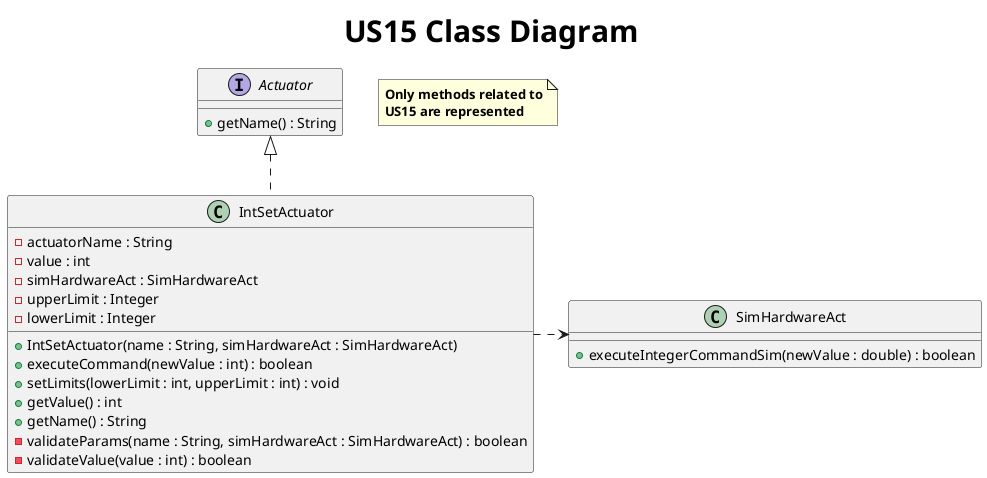 @startuml
title <size: 30> US15 Class Diagram

note "<b>Only methods related to\n<b>US15 are represented" as 1
interface Actuator {
    + getName() : String
}

class SimHardwareAct {
     + executeIntegerCommandSim(newValue : double) : boolean
}

class IntSetActuator {
    - actuatorName : String
    - value : int
    - simHardwareAct : SimHardwareAct
    - upperLimit : Integer
    - lowerLimit : Integer

    + IntSetActuator(name : String, simHardwareAct : SimHardwareAct)
    + executeCommand(newValue : int) : boolean
    + setLimits(lowerLimit : int, upperLimit : int) : void
    + getValue() : int
    + getName() : String
    - validateParams(name : String, simHardwareAct : SimHardwareAct) : boolean
    - validateValue(value : int) : boolean
}

Actuator <|.. IntSetActuator
IntSetActuator .right.> SimHardwareAct

@enduml